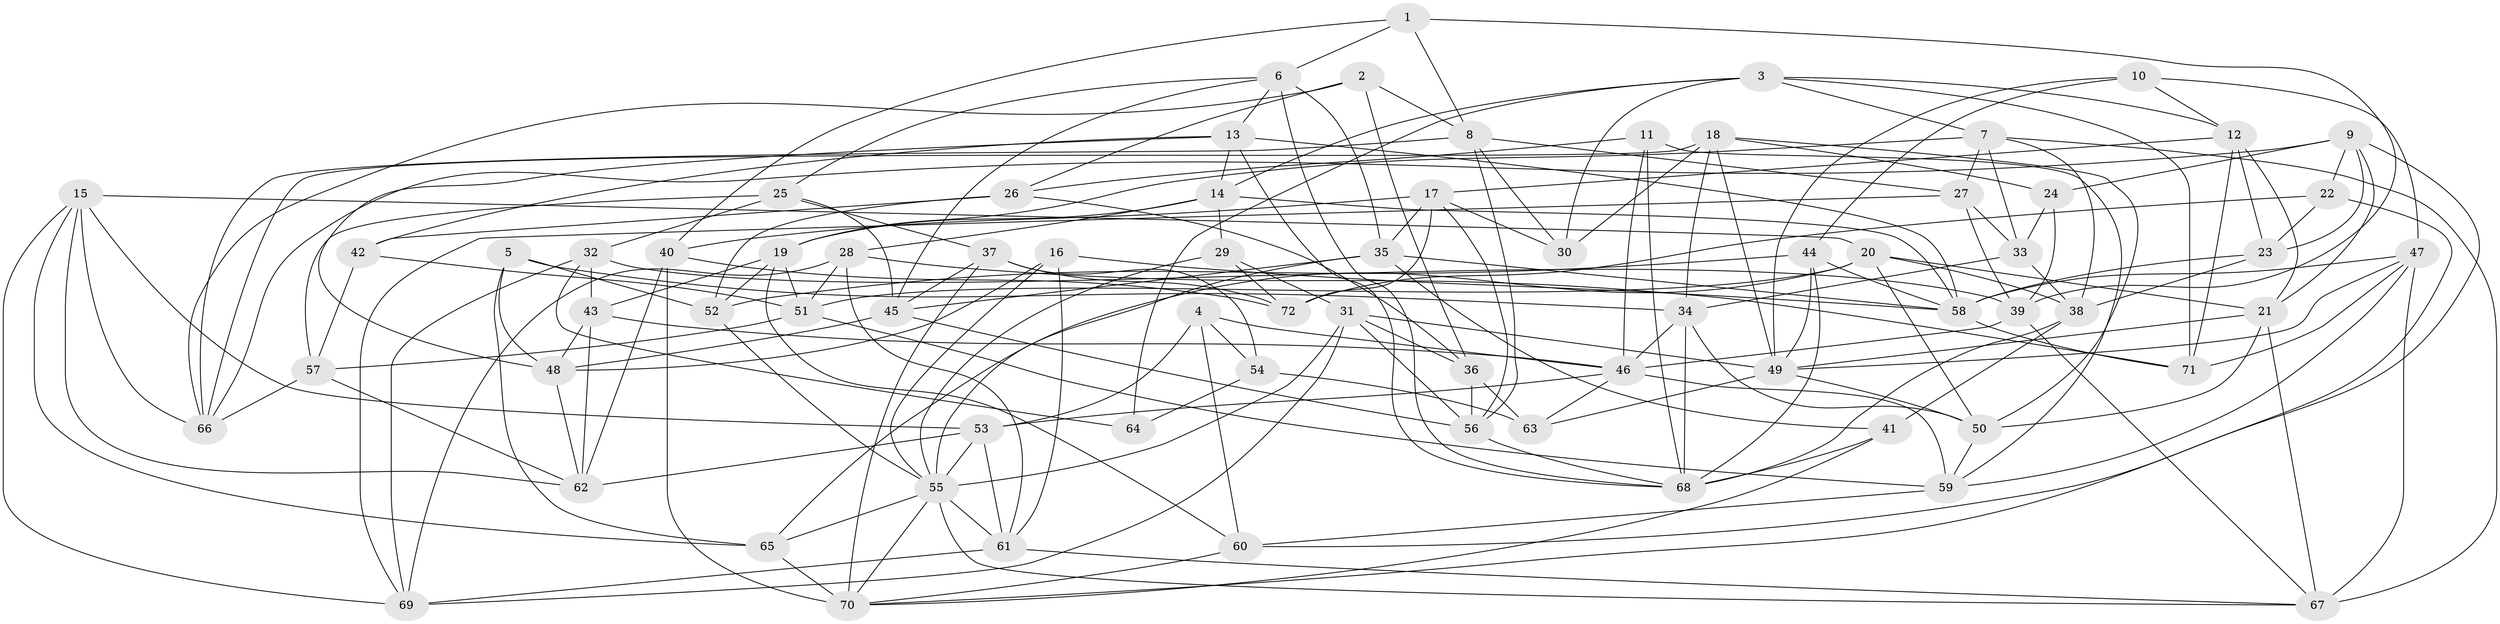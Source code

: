// original degree distribution, {4: 1.0}
// Generated by graph-tools (version 1.1) at 2025/03/03/09/25 03:03:09]
// undirected, 72 vertices, 197 edges
graph export_dot {
graph [start="1"]
  node [color=gray90,style=filled];
  1;
  2;
  3;
  4;
  5;
  6;
  7;
  8;
  9;
  10;
  11;
  12;
  13;
  14;
  15;
  16;
  17;
  18;
  19;
  20;
  21;
  22;
  23;
  24;
  25;
  26;
  27;
  28;
  29;
  30;
  31;
  32;
  33;
  34;
  35;
  36;
  37;
  38;
  39;
  40;
  41;
  42;
  43;
  44;
  45;
  46;
  47;
  48;
  49;
  50;
  51;
  52;
  53;
  54;
  55;
  56;
  57;
  58;
  59;
  60;
  61;
  62;
  63;
  64;
  65;
  66;
  67;
  68;
  69;
  70;
  71;
  72;
  1 -- 6 [weight=1.0];
  1 -- 8 [weight=1.0];
  1 -- 39 [weight=1.0];
  1 -- 40 [weight=1.0];
  2 -- 8 [weight=1.0];
  2 -- 26 [weight=1.0];
  2 -- 36 [weight=1.0];
  2 -- 66 [weight=1.0];
  3 -- 7 [weight=1.0];
  3 -- 12 [weight=1.0];
  3 -- 14 [weight=1.0];
  3 -- 30 [weight=1.0];
  3 -- 64 [weight=1.0];
  3 -- 71 [weight=1.0];
  4 -- 46 [weight=1.0];
  4 -- 53 [weight=1.0];
  4 -- 54 [weight=1.0];
  4 -- 60 [weight=1.0];
  5 -- 34 [weight=1.0];
  5 -- 48 [weight=1.0];
  5 -- 52 [weight=1.0];
  5 -- 65 [weight=1.0];
  6 -- 13 [weight=1.0];
  6 -- 25 [weight=1.0];
  6 -- 35 [weight=1.0];
  6 -- 45 [weight=1.0];
  6 -- 68 [weight=1.0];
  7 -- 19 [weight=1.0];
  7 -- 27 [weight=1.0];
  7 -- 33 [weight=1.0];
  7 -- 38 [weight=1.0];
  7 -- 67 [weight=1.0];
  8 -- 27 [weight=1.0];
  8 -- 30 [weight=1.0];
  8 -- 56 [weight=1.0];
  8 -- 66 [weight=1.0];
  9 -- 21 [weight=1.0];
  9 -- 22 [weight=1.0];
  9 -- 23 [weight=1.0];
  9 -- 24 [weight=1.0];
  9 -- 60 [weight=1.0];
  9 -- 66 [weight=1.0];
  10 -- 12 [weight=1.0];
  10 -- 44 [weight=2.0];
  10 -- 47 [weight=2.0];
  10 -- 49 [weight=1.0];
  11 -- 26 [weight=1.0];
  11 -- 46 [weight=1.0];
  11 -- 59 [weight=1.0];
  11 -- 68 [weight=1.0];
  12 -- 17 [weight=1.0];
  12 -- 21 [weight=1.0];
  12 -- 23 [weight=1.0];
  12 -- 71 [weight=1.0];
  13 -- 14 [weight=1.0];
  13 -- 42 [weight=1.0];
  13 -- 48 [weight=1.0];
  13 -- 58 [weight=1.0];
  13 -- 68 [weight=1.0];
  14 -- 19 [weight=1.0];
  14 -- 28 [weight=1.0];
  14 -- 29 [weight=1.0];
  14 -- 58 [weight=1.0];
  15 -- 20 [weight=1.0];
  15 -- 53 [weight=1.0];
  15 -- 62 [weight=1.0];
  15 -- 65 [weight=1.0];
  15 -- 66 [weight=1.0];
  15 -- 69 [weight=1.0];
  16 -- 48 [weight=1.0];
  16 -- 55 [weight=1.0];
  16 -- 58 [weight=1.0];
  16 -- 61 [weight=1.0];
  17 -- 30 [weight=1.0];
  17 -- 35 [weight=1.0];
  17 -- 40 [weight=1.0];
  17 -- 56 [weight=1.0];
  17 -- 72 [weight=1.0];
  18 -- 24 [weight=1.0];
  18 -- 30 [weight=1.0];
  18 -- 34 [weight=1.0];
  18 -- 49 [weight=1.0];
  18 -- 50 [weight=1.0];
  18 -- 66 [weight=1.0];
  19 -- 43 [weight=1.0];
  19 -- 51 [weight=1.0];
  19 -- 52 [weight=1.0];
  19 -- 60 [weight=1.0];
  20 -- 21 [weight=1.0];
  20 -- 38 [weight=1.0];
  20 -- 50 [weight=1.0];
  20 -- 51 [weight=1.0];
  20 -- 65 [weight=1.0];
  21 -- 49 [weight=1.0];
  21 -- 50 [weight=1.0];
  21 -- 67 [weight=1.0];
  22 -- 23 [weight=1.0];
  22 -- 70 [weight=1.0];
  22 -- 72 [weight=1.0];
  23 -- 38 [weight=1.0];
  23 -- 58 [weight=2.0];
  24 -- 33 [weight=1.0];
  24 -- 39 [weight=1.0];
  25 -- 32 [weight=1.0];
  25 -- 37 [weight=1.0];
  25 -- 45 [weight=1.0];
  25 -- 57 [weight=2.0];
  26 -- 36 [weight=1.0];
  26 -- 42 [weight=1.0];
  26 -- 52 [weight=2.0];
  27 -- 33 [weight=2.0];
  27 -- 39 [weight=1.0];
  27 -- 69 [weight=1.0];
  28 -- 51 [weight=1.0];
  28 -- 61 [weight=1.0];
  28 -- 69 [weight=1.0];
  28 -- 71 [weight=2.0];
  29 -- 31 [weight=1.0];
  29 -- 55 [weight=1.0];
  29 -- 72 [weight=1.0];
  31 -- 36 [weight=1.0];
  31 -- 49 [weight=1.0];
  31 -- 55 [weight=1.0];
  31 -- 56 [weight=1.0];
  31 -- 69 [weight=1.0];
  32 -- 39 [weight=1.0];
  32 -- 43 [weight=2.0];
  32 -- 64 [weight=1.0];
  32 -- 69 [weight=1.0];
  33 -- 34 [weight=1.0];
  33 -- 38 [weight=1.0];
  34 -- 46 [weight=1.0];
  34 -- 50 [weight=1.0];
  34 -- 68 [weight=1.0];
  35 -- 41 [weight=1.0];
  35 -- 45 [weight=1.0];
  35 -- 55 [weight=1.0];
  35 -- 58 [weight=1.0];
  36 -- 56 [weight=1.0];
  36 -- 63 [weight=2.0];
  37 -- 45 [weight=1.0];
  37 -- 54 [weight=1.0];
  37 -- 70 [weight=1.0];
  37 -- 72 [weight=2.0];
  38 -- 41 [weight=1.0];
  38 -- 68 [weight=1.0];
  39 -- 46 [weight=1.0];
  39 -- 67 [weight=1.0];
  40 -- 62 [weight=1.0];
  40 -- 70 [weight=2.0];
  40 -- 72 [weight=1.0];
  41 -- 68 [weight=1.0];
  41 -- 70 [weight=1.0];
  42 -- 51 [weight=1.0];
  42 -- 57 [weight=1.0];
  43 -- 46 [weight=1.0];
  43 -- 48 [weight=1.0];
  43 -- 62 [weight=1.0];
  44 -- 49 [weight=1.0];
  44 -- 52 [weight=1.0];
  44 -- 58 [weight=1.0];
  44 -- 68 [weight=1.0];
  45 -- 48 [weight=1.0];
  45 -- 56 [weight=1.0];
  46 -- 53 [weight=1.0];
  46 -- 59 [weight=1.0];
  46 -- 63 [weight=1.0];
  47 -- 49 [weight=1.0];
  47 -- 58 [weight=2.0];
  47 -- 59 [weight=1.0];
  47 -- 67 [weight=1.0];
  47 -- 71 [weight=1.0];
  48 -- 62 [weight=1.0];
  49 -- 50 [weight=1.0];
  49 -- 63 [weight=1.0];
  50 -- 59 [weight=1.0];
  51 -- 57 [weight=1.0];
  51 -- 59 [weight=1.0];
  52 -- 55 [weight=1.0];
  53 -- 55 [weight=1.0];
  53 -- 61 [weight=1.0];
  53 -- 62 [weight=1.0];
  54 -- 63 [weight=2.0];
  54 -- 64 [weight=2.0];
  55 -- 61 [weight=1.0];
  55 -- 65 [weight=1.0];
  55 -- 67 [weight=1.0];
  55 -- 70 [weight=1.0];
  56 -- 68 [weight=1.0];
  57 -- 62 [weight=1.0];
  57 -- 66 [weight=1.0];
  58 -- 71 [weight=1.0];
  59 -- 60 [weight=1.0];
  60 -- 70 [weight=2.0];
  61 -- 67 [weight=1.0];
  61 -- 69 [weight=1.0];
  65 -- 70 [weight=2.0];
}
